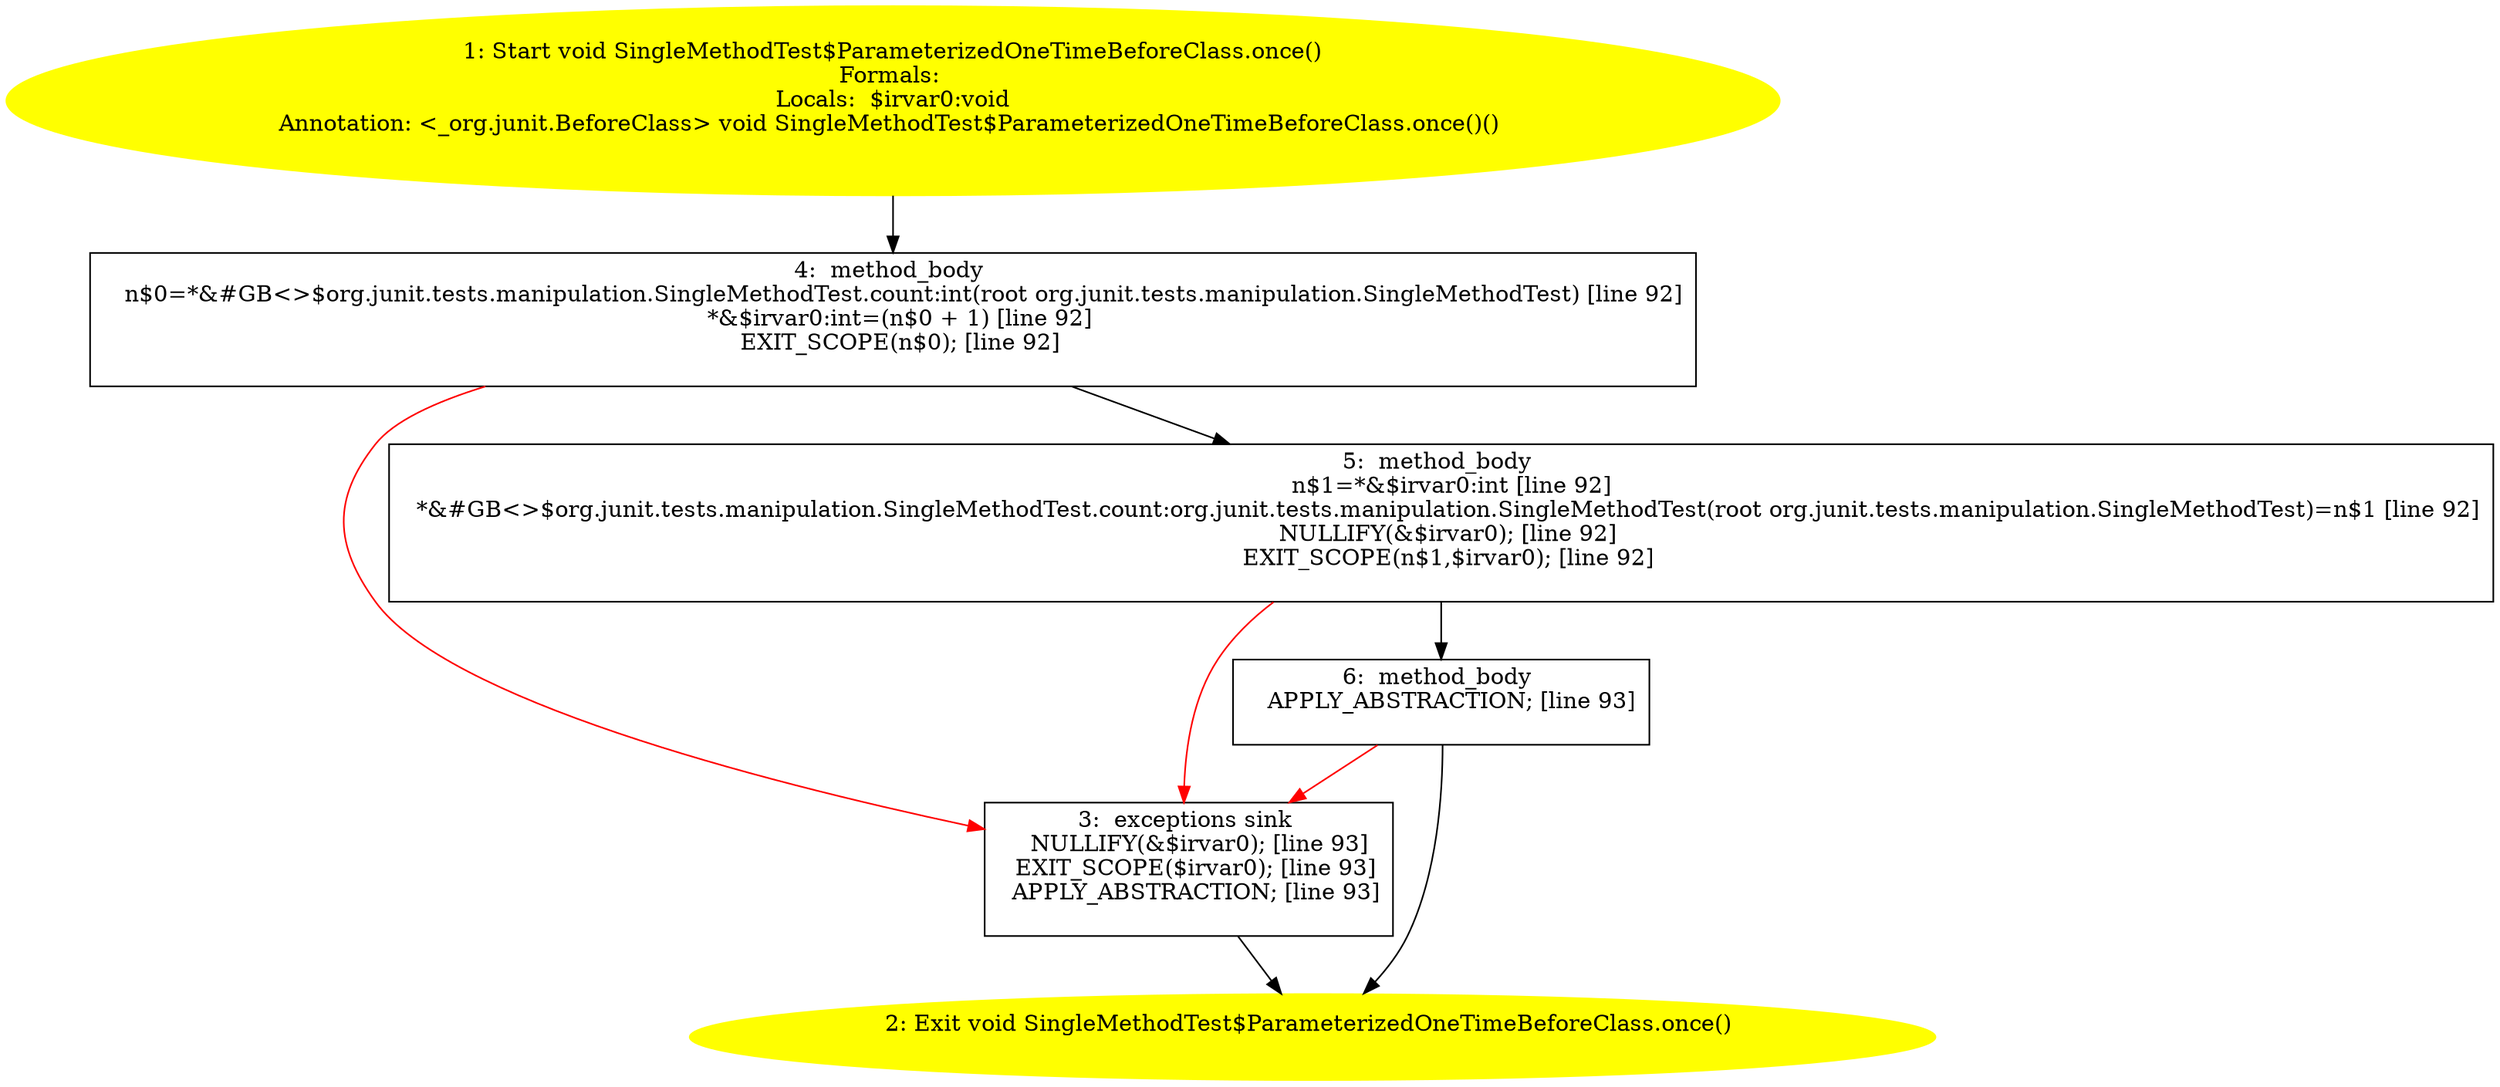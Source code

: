 /* @generated */
digraph cfg {
"org.junit.tests.manipulation.SingleMethodTest$ParameterizedOneTimeBeforeClass.once():void.ab03e14f2583f096ecb5376b39f9bff5_1" [label="1: Start void SingleMethodTest$ParameterizedOneTimeBeforeClass.once()\nFormals: \nLocals:  $irvar0:void\nAnnotation: <_org.junit.BeforeClass> void SingleMethodTest$ParameterizedOneTimeBeforeClass.once()() \n  " color=yellow style=filled]
	

	 "org.junit.tests.manipulation.SingleMethodTest$ParameterizedOneTimeBeforeClass.once():void.ab03e14f2583f096ecb5376b39f9bff5_1" -> "org.junit.tests.manipulation.SingleMethodTest$ParameterizedOneTimeBeforeClass.once():void.ab03e14f2583f096ecb5376b39f9bff5_4" ;
"org.junit.tests.manipulation.SingleMethodTest$ParameterizedOneTimeBeforeClass.once():void.ab03e14f2583f096ecb5376b39f9bff5_2" [label="2: Exit void SingleMethodTest$ParameterizedOneTimeBeforeClass.once() \n  " color=yellow style=filled]
	

"org.junit.tests.manipulation.SingleMethodTest$ParameterizedOneTimeBeforeClass.once():void.ab03e14f2583f096ecb5376b39f9bff5_3" [label="3:  exceptions sink \n   NULLIFY(&$irvar0); [line 93]\n  EXIT_SCOPE($irvar0); [line 93]\n  APPLY_ABSTRACTION; [line 93]\n " shape="box"]
	

	 "org.junit.tests.manipulation.SingleMethodTest$ParameterizedOneTimeBeforeClass.once():void.ab03e14f2583f096ecb5376b39f9bff5_3" -> "org.junit.tests.manipulation.SingleMethodTest$ParameterizedOneTimeBeforeClass.once():void.ab03e14f2583f096ecb5376b39f9bff5_2" ;
"org.junit.tests.manipulation.SingleMethodTest$ParameterizedOneTimeBeforeClass.once():void.ab03e14f2583f096ecb5376b39f9bff5_4" [label="4:  method_body \n   n$0=*&#GB<>$org.junit.tests.manipulation.SingleMethodTest.count:int(root org.junit.tests.manipulation.SingleMethodTest) [line 92]\n  *&$irvar0:int=(n$0 + 1) [line 92]\n  EXIT_SCOPE(n$0); [line 92]\n " shape="box"]
	

	 "org.junit.tests.manipulation.SingleMethodTest$ParameterizedOneTimeBeforeClass.once():void.ab03e14f2583f096ecb5376b39f9bff5_4" -> "org.junit.tests.manipulation.SingleMethodTest$ParameterizedOneTimeBeforeClass.once():void.ab03e14f2583f096ecb5376b39f9bff5_5" ;
	 "org.junit.tests.manipulation.SingleMethodTest$ParameterizedOneTimeBeforeClass.once():void.ab03e14f2583f096ecb5376b39f9bff5_4" -> "org.junit.tests.manipulation.SingleMethodTest$ParameterizedOneTimeBeforeClass.once():void.ab03e14f2583f096ecb5376b39f9bff5_3" [color="red" ];
"org.junit.tests.manipulation.SingleMethodTest$ParameterizedOneTimeBeforeClass.once():void.ab03e14f2583f096ecb5376b39f9bff5_5" [label="5:  method_body \n   n$1=*&$irvar0:int [line 92]\n  *&#GB<>$org.junit.tests.manipulation.SingleMethodTest.count:org.junit.tests.manipulation.SingleMethodTest(root org.junit.tests.manipulation.SingleMethodTest)=n$1 [line 92]\n  NULLIFY(&$irvar0); [line 92]\n  EXIT_SCOPE(n$1,$irvar0); [line 92]\n " shape="box"]
	

	 "org.junit.tests.manipulation.SingleMethodTest$ParameterizedOneTimeBeforeClass.once():void.ab03e14f2583f096ecb5376b39f9bff5_5" -> "org.junit.tests.manipulation.SingleMethodTest$ParameterizedOneTimeBeforeClass.once():void.ab03e14f2583f096ecb5376b39f9bff5_6" ;
	 "org.junit.tests.manipulation.SingleMethodTest$ParameterizedOneTimeBeforeClass.once():void.ab03e14f2583f096ecb5376b39f9bff5_5" -> "org.junit.tests.manipulation.SingleMethodTest$ParameterizedOneTimeBeforeClass.once():void.ab03e14f2583f096ecb5376b39f9bff5_3" [color="red" ];
"org.junit.tests.manipulation.SingleMethodTest$ParameterizedOneTimeBeforeClass.once():void.ab03e14f2583f096ecb5376b39f9bff5_6" [label="6:  method_body \n   APPLY_ABSTRACTION; [line 93]\n " shape="box"]
	

	 "org.junit.tests.manipulation.SingleMethodTest$ParameterizedOneTimeBeforeClass.once():void.ab03e14f2583f096ecb5376b39f9bff5_6" -> "org.junit.tests.manipulation.SingleMethodTest$ParameterizedOneTimeBeforeClass.once():void.ab03e14f2583f096ecb5376b39f9bff5_2" ;
	 "org.junit.tests.manipulation.SingleMethodTest$ParameterizedOneTimeBeforeClass.once():void.ab03e14f2583f096ecb5376b39f9bff5_6" -> "org.junit.tests.manipulation.SingleMethodTest$ParameterizedOneTimeBeforeClass.once():void.ab03e14f2583f096ecb5376b39f9bff5_3" [color="red" ];
}
